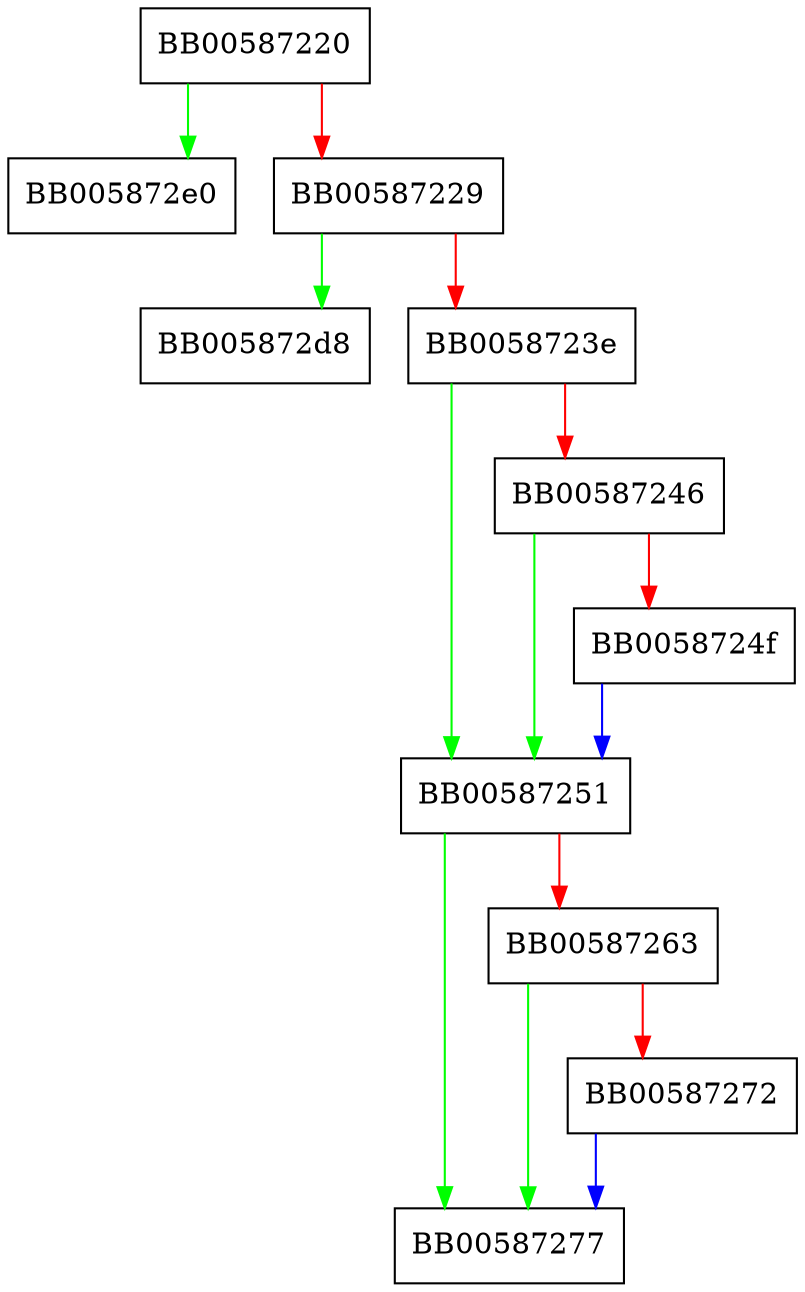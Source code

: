 digraph EC_KEY_free {
  node [shape="box"];
  graph [splines=ortho];
  BB00587220 -> BB005872e0 [color="green"];
  BB00587220 -> BB00587229 [color="red"];
  BB00587229 -> BB005872d8 [color="green"];
  BB00587229 -> BB0058723e [color="red"];
  BB0058723e -> BB00587251 [color="green"];
  BB0058723e -> BB00587246 [color="red"];
  BB00587246 -> BB00587251 [color="green"];
  BB00587246 -> BB0058724f [color="red"];
  BB0058724f -> BB00587251 [color="blue"];
  BB00587251 -> BB00587277 [color="green"];
  BB00587251 -> BB00587263 [color="red"];
  BB00587263 -> BB00587277 [color="green"];
  BB00587263 -> BB00587272 [color="red"];
  BB00587272 -> BB00587277 [color="blue"];
}